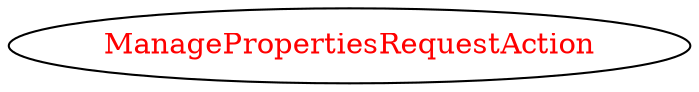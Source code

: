 digraph dependencyGraph {
 concentrate=true;
 ranksep="2.0";
 rankdir="LR"; 
 splines="ortho";
"ManagePropertiesRequestAction" [fontcolor="red"];
}